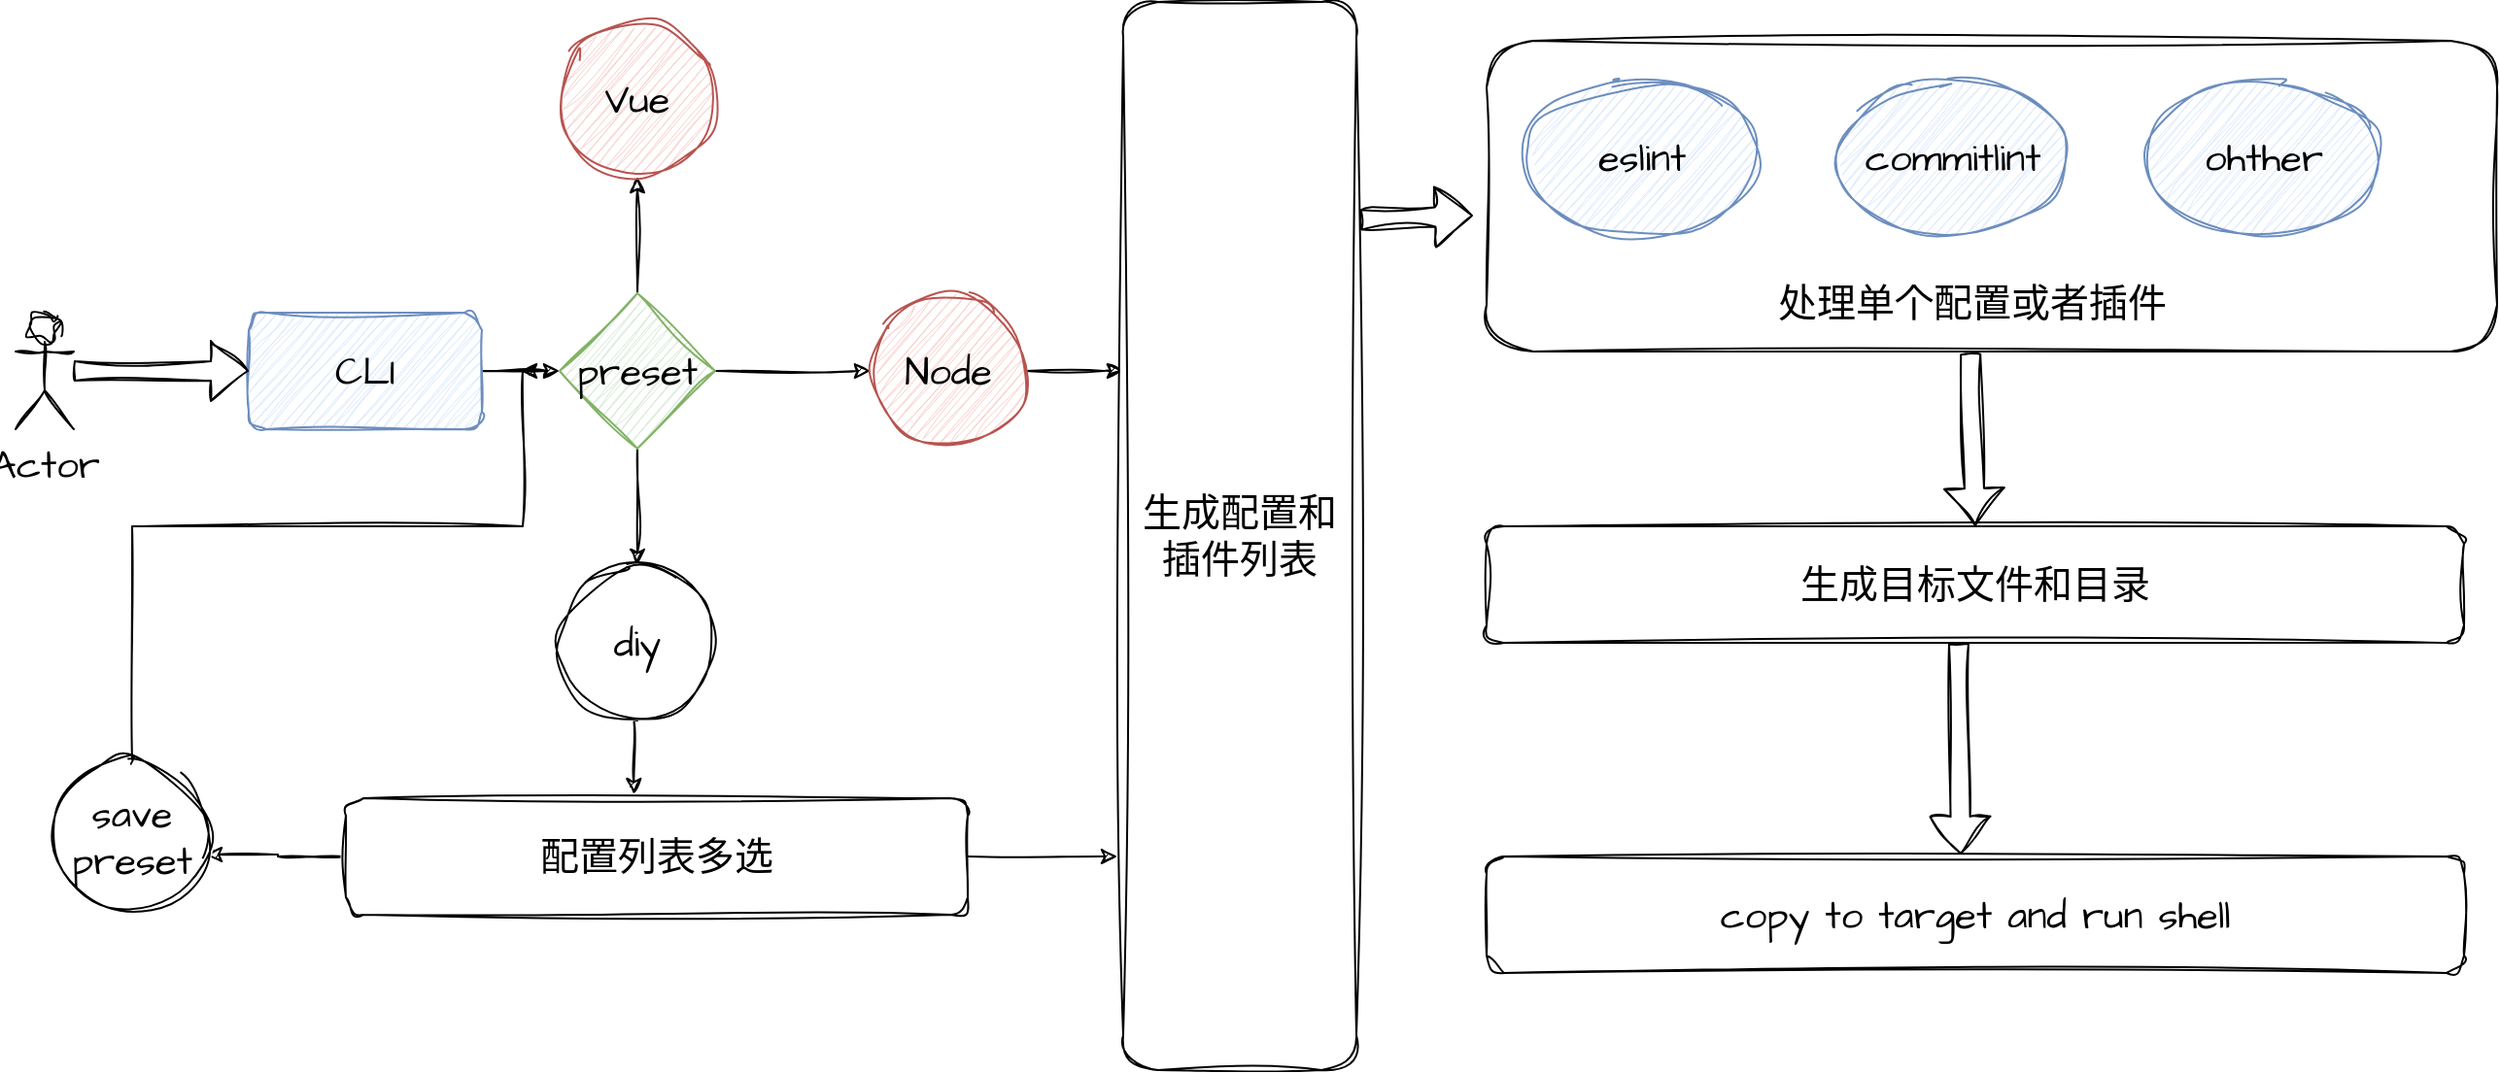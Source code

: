 <mxfile version="21.2.3" type="device">
  <diagram id="sZ_RF0B-qtOyqRWJKmrX" name="第 1 页">
    <mxGraphModel dx="1434" dy="750" grid="1" gridSize="10" guides="1" tooltips="1" connect="1" arrows="1" fold="1" page="1" pageScale="1" pageWidth="827" pageHeight="1169" background="#ffffff" math="0" shadow="0">
      <root>
        <mxCell id="0" />
        <mxCell id="1" parent="0" />
        <mxCell id="cZ2S4tiX9ya77SvHFUL8-15" style="edgeStyle=orthogonalEdgeStyle;rounded=0;sketch=1;hachureGap=4;jiggle=2;curveFitting=1;orthogonalLoop=1;jettySize=auto;html=1;exitX=1;exitY=0.5;exitDx=0;exitDy=0;fontFamily=Architects Daughter;fontSource=https%3A%2F%2Ffonts.googleapis.com%2Fcss%3Ffamily%3DArchitects%2BDaughter;fontSize=16;" edge="1" parent="1" source="3" target="cZ2S4tiX9ya77SvHFUL8-7">
          <mxGeometry relative="1" as="geometry" />
        </mxCell>
        <mxCell id="3" value="CLI" style="rounded=1;whiteSpace=wrap;html=1;sketch=1;hachureGap=4;jiggle=2;curveFitting=1;fontFamily=Architects Daughter;fontSource=https%3A%2F%2Ffonts.googleapis.com%2Fcss%3Ffamily%3DArchitects%2BDaughter;fontSize=20;fillColor=#dae8fc;strokeColor=#6c8ebf;" parent="1" vertex="1">
          <mxGeometry x="190" y="290" width="120" height="60" as="geometry" />
        </mxCell>
        <mxCell id="cZ2S4tiX9ya77SvHFUL8-3" value="Actor" style="shape=umlActor;verticalLabelPosition=bottom;verticalAlign=top;html=1;outlineConnect=0;sketch=1;hachureGap=4;jiggle=2;curveFitting=1;fontFamily=Architects Daughter;fontSource=https%3A%2F%2Ffonts.googleapis.com%2Fcss%3Ffamily%3DArchitects%2BDaughter;fontSize=20;" vertex="1" parent="1">
          <mxGeometry x="70" y="290" width="30" height="60" as="geometry" />
        </mxCell>
        <mxCell id="cZ2S4tiX9ya77SvHFUL8-5" value="" style="shape=flexArrow;endArrow=classic;html=1;rounded=0;sketch=1;hachureGap=4;jiggle=2;curveFitting=1;fontFamily=Architects Daughter;fontSource=https%3A%2F%2Ffonts.googleapis.com%2Fcss%3Ffamily%3DArchitects%2BDaughter;fontSize=16;entryX=0;entryY=0.5;entryDx=0;entryDy=0;" edge="1" parent="1" source="cZ2S4tiX9ya77SvHFUL8-3" target="3">
          <mxGeometry width="50" height="50" relative="1" as="geometry">
            <mxPoint x="120" y="350" as="sourcePoint" />
            <mxPoint x="170" y="310" as="targetPoint" />
          </mxGeometry>
        </mxCell>
        <mxCell id="cZ2S4tiX9ya77SvHFUL8-10" value="" style="edgeStyle=orthogonalEdgeStyle;rounded=0;sketch=1;hachureGap=4;jiggle=2;curveFitting=1;orthogonalLoop=1;jettySize=auto;html=1;fontFamily=Architects Daughter;fontSource=https%3A%2F%2Ffonts.googleapis.com%2Fcss%3Ffamily%3DArchitects%2BDaughter;fontSize=16;" edge="1" parent="1" source="cZ2S4tiX9ya77SvHFUL8-7" target="cZ2S4tiX9ya77SvHFUL8-9">
          <mxGeometry relative="1" as="geometry" />
        </mxCell>
        <mxCell id="cZ2S4tiX9ya77SvHFUL8-12" value="" style="edgeStyle=orthogonalEdgeStyle;rounded=0;sketch=1;hachureGap=4;jiggle=2;curveFitting=1;orthogonalLoop=1;jettySize=auto;html=1;fontFamily=Architects Daughter;fontSource=https%3A%2F%2Ffonts.googleapis.com%2Fcss%3Ffamily%3DArchitects%2BDaughter;fontSize=16;" edge="1" parent="1" source="cZ2S4tiX9ya77SvHFUL8-7" target="cZ2S4tiX9ya77SvHFUL8-11">
          <mxGeometry relative="1" as="geometry" />
        </mxCell>
        <mxCell id="cZ2S4tiX9ya77SvHFUL8-14" value="" style="edgeStyle=orthogonalEdgeStyle;rounded=0;sketch=1;hachureGap=4;jiggle=2;curveFitting=1;orthogonalLoop=1;jettySize=auto;html=1;fontFamily=Architects Daughter;fontSource=https%3A%2F%2Ffonts.googleapis.com%2Fcss%3Ffamily%3DArchitects%2BDaughter;fontSize=16;" edge="1" parent="1" source="cZ2S4tiX9ya77SvHFUL8-7" target="cZ2S4tiX9ya77SvHFUL8-13">
          <mxGeometry relative="1" as="geometry" />
        </mxCell>
        <mxCell id="cZ2S4tiX9ya77SvHFUL8-7" value="preset" style="rhombus;whiteSpace=wrap;html=1;sketch=1;hachureGap=4;jiggle=2;curveFitting=1;fontFamily=Architects Daughter;fontSource=https%3A%2F%2Ffonts.googleapis.com%2Fcss%3Ffamily%3DArchitects%2BDaughter;fontSize=20;fillColor=#d5e8d4;strokeColor=#82b366;" vertex="1" parent="1">
          <mxGeometry x="350" y="280" width="80" height="80" as="geometry" />
        </mxCell>
        <mxCell id="cZ2S4tiX9ya77SvHFUL8-9" value="Vue" style="ellipse;whiteSpace=wrap;html=1;fontSize=20;fontFamily=Architects Daughter;sketch=1;hachureGap=4;jiggle=2;curveFitting=1;fontSource=https%3A%2F%2Ffonts.googleapis.com%2Fcss%3Ffamily%3DArchitects%2BDaughter;fillColor=#f8cecc;strokeColor=#b85450;" vertex="1" parent="1">
          <mxGeometry x="350" y="140" width="80" height="80" as="geometry" />
        </mxCell>
        <mxCell id="cZ2S4tiX9ya77SvHFUL8-22" style="edgeStyle=orthogonalEdgeStyle;rounded=0;sketch=1;hachureGap=4;jiggle=2;curveFitting=1;orthogonalLoop=1;jettySize=auto;html=1;exitX=1;exitY=0.5;exitDx=0;exitDy=0;fontFamily=Architects Daughter;fontSource=https%3A%2F%2Ffonts.googleapis.com%2Fcss%3Ffamily%3DArchitects%2BDaughter;fontSize=16;" edge="1" parent="1" source="cZ2S4tiX9ya77SvHFUL8-11" target="cZ2S4tiX9ya77SvHFUL8-20">
          <mxGeometry relative="1" as="geometry">
            <Array as="points">
              <mxPoint x="630" y="320" />
              <mxPoint x="630" y="320" />
            </Array>
          </mxGeometry>
        </mxCell>
        <mxCell id="cZ2S4tiX9ya77SvHFUL8-11" value="Node" style="ellipse;whiteSpace=wrap;html=1;fontSize=20;fontFamily=Architects Daughter;sketch=1;hachureGap=4;jiggle=2;curveFitting=1;fontSource=https%3A%2F%2Ffonts.googleapis.com%2Fcss%3Ffamily%3DArchitects%2BDaughter;fillColor=#f8cecc;strokeColor=#b85450;" vertex="1" parent="1">
          <mxGeometry x="510" y="280" width="80" height="80" as="geometry" />
        </mxCell>
        <mxCell id="cZ2S4tiX9ya77SvHFUL8-19" style="edgeStyle=orthogonalEdgeStyle;rounded=0;sketch=1;hachureGap=4;jiggle=2;curveFitting=1;orthogonalLoop=1;jettySize=auto;html=1;exitX=0.5;exitY=1;exitDx=0;exitDy=0;entryX=0.463;entryY=-0.033;entryDx=0;entryDy=0;entryPerimeter=0;fontFamily=Architects Daughter;fontSource=https%3A%2F%2Ffonts.googleapis.com%2Fcss%3Ffamily%3DArchitects%2BDaughter;fontSize=16;" edge="1" parent="1" source="cZ2S4tiX9ya77SvHFUL8-13" target="cZ2S4tiX9ya77SvHFUL8-16">
          <mxGeometry relative="1" as="geometry" />
        </mxCell>
        <mxCell id="cZ2S4tiX9ya77SvHFUL8-13" value="diy" style="ellipse;whiteSpace=wrap;html=1;fontSize=20;fontFamily=Architects Daughter;sketch=1;hachureGap=4;jiggle=2;curveFitting=1;fontSource=https%3A%2F%2Ffonts.googleapis.com%2Fcss%3Ffamily%3DArchitects%2BDaughter;" vertex="1" parent="1">
          <mxGeometry x="350" y="420" width="80" height="80" as="geometry" />
        </mxCell>
        <mxCell id="cZ2S4tiX9ya77SvHFUL8-21" style="edgeStyle=orthogonalEdgeStyle;rounded=0;sketch=1;hachureGap=4;jiggle=2;curveFitting=1;orthogonalLoop=1;jettySize=auto;html=1;exitX=1;exitY=0.5;exitDx=0;exitDy=0;entryX=-0.025;entryY=0.8;entryDx=0;entryDy=0;entryPerimeter=0;fontFamily=Architects Daughter;fontSource=https%3A%2F%2Ffonts.googleapis.com%2Fcss%3Ffamily%3DArchitects%2BDaughter;fontSize=16;" edge="1" parent="1" source="cZ2S4tiX9ya77SvHFUL8-16" target="cZ2S4tiX9ya77SvHFUL8-20">
          <mxGeometry relative="1" as="geometry" />
        </mxCell>
        <mxCell id="cZ2S4tiX9ya77SvHFUL8-32" style="edgeStyle=orthogonalEdgeStyle;rounded=0;sketch=1;hachureGap=4;jiggle=2;curveFitting=1;orthogonalLoop=1;jettySize=auto;html=1;entryX=0.975;entryY=0.613;entryDx=0;entryDy=0;entryPerimeter=0;fontFamily=Architects Daughter;fontSource=https%3A%2F%2Ffonts.googleapis.com%2Fcss%3Ffamily%3DArchitects%2BDaughter;fontSize=16;" edge="1" parent="1" source="cZ2S4tiX9ya77SvHFUL8-16" target="cZ2S4tiX9ya77SvHFUL8-30">
          <mxGeometry relative="1" as="geometry" />
        </mxCell>
        <mxCell id="cZ2S4tiX9ya77SvHFUL8-16" value="配置列表多选" style="rounded=1;whiteSpace=wrap;html=1;sketch=1;hachureGap=4;jiggle=2;curveFitting=1;fontFamily=Architects Daughter;fontSource=https%3A%2F%2Ffonts.googleapis.com%2Fcss%3Ffamily%3DArchitects%2BDaughter;fontSize=20;glass=0;" vertex="1" parent="1">
          <mxGeometry x="240" y="540" width="320" height="60" as="geometry" />
        </mxCell>
        <mxCell id="cZ2S4tiX9ya77SvHFUL8-20" value="生成配置和插件列表" style="rounded=1;whiteSpace=wrap;html=1;sketch=1;hachureGap=4;jiggle=2;curveFitting=1;fontFamily=Architects Daughter;fontSource=https%3A%2F%2Ffonts.googleapis.com%2Fcss%3Ffamily%3DArchitects%2BDaughter;fontSize=20;" vertex="1" parent="1">
          <mxGeometry x="640" y="130" width="120" height="550" as="geometry" />
        </mxCell>
        <mxCell id="cZ2S4tiX9ya77SvHFUL8-25" value="" style="shape=flexArrow;endArrow=classic;html=1;rounded=0;sketch=1;hachureGap=4;jiggle=2;curveFitting=1;fontFamily=Architects Daughter;fontSource=https%3A%2F%2Ffonts.googleapis.com%2Fcss%3Ffamily%3DArchitects%2BDaughter;fontSize=16;exitX=1.017;exitY=0.204;exitDx=0;exitDy=0;exitPerimeter=0;" edge="1" parent="1" source="cZ2S4tiX9ya77SvHFUL8-20">
          <mxGeometry width="50" height="50" relative="1" as="geometry">
            <mxPoint x="780" y="430" as="sourcePoint" />
            <mxPoint x="820" y="240" as="targetPoint" />
          </mxGeometry>
        </mxCell>
        <mxCell id="cZ2S4tiX9ya77SvHFUL8-31" style="edgeStyle=orthogonalEdgeStyle;rounded=0;sketch=1;hachureGap=4;jiggle=2;curveFitting=1;orthogonalLoop=1;jettySize=auto;html=1;fontFamily=Architects Daughter;fontSource=https%3A%2F%2Ffonts.googleapis.com%2Fcss%3Ffamily%3DArchitects%2BDaughter;fontSize=16;" edge="1" parent="1" source="cZ2S4tiX9ya77SvHFUL8-30">
          <mxGeometry relative="1" as="geometry">
            <mxPoint x="330" y="320" as="targetPoint" />
            <Array as="points">
              <mxPoint x="130" y="400" />
              <mxPoint x="331" y="400" />
            </Array>
          </mxGeometry>
        </mxCell>
        <mxCell id="cZ2S4tiX9ya77SvHFUL8-30" value="save preset" style="ellipse;whiteSpace=wrap;html=1;aspect=fixed;sketch=1;hachureGap=4;jiggle=2;curveFitting=1;fontFamily=Architects Daughter;fontSource=https%3A%2F%2Ffonts.googleapis.com%2Fcss%3Ffamily%3DArchitects%2BDaughter;fontSize=20;" vertex="1" parent="1">
          <mxGeometry x="90" y="520" width="80" height="80" as="geometry" />
        </mxCell>
        <mxCell id="cZ2S4tiX9ya77SvHFUL8-33" value="" style="group" vertex="1" connectable="0" parent="1">
          <mxGeometry x="827" y="150" width="520" height="160" as="geometry" />
        </mxCell>
        <mxCell id="cZ2S4tiX9ya77SvHFUL8-24" value="" style="rounded=1;whiteSpace=wrap;html=1;sketch=1;hachureGap=4;jiggle=2;curveFitting=1;fontFamily=Architects Daughter;fontSource=https%3A%2F%2Ffonts.googleapis.com%2Fcss%3Ffamily%3DArchitects%2BDaughter;fontSize=20;movable=1;resizable=1;rotatable=1;deletable=1;editable=1;locked=0;connectable=1;container=0;" vertex="1" parent="cZ2S4tiX9ya77SvHFUL8-33">
          <mxGeometry width="520" height="160" as="geometry" />
        </mxCell>
        <mxCell id="cZ2S4tiX9ya77SvHFUL8-26" value="eslint" style="ellipse;whiteSpace=wrap;html=1;sketch=1;hachureGap=4;jiggle=2;curveFitting=1;fontFamily=Architects Daughter;fontSource=https%3A%2F%2Ffonts.googleapis.com%2Fcss%3Ffamily%3DArchitects%2BDaughter;fontSize=20;fillColor=#dae8fc;strokeColor=#6c8ebf;movable=0;resizable=0;rotatable=0;deletable=0;editable=0;locked=1;connectable=0;" vertex="1" parent="cZ2S4tiX9ya77SvHFUL8-33">
          <mxGeometry x="20" y="20" width="120" height="80" as="geometry" />
        </mxCell>
        <mxCell id="cZ2S4tiX9ya77SvHFUL8-27" value="commitlint" style="ellipse;whiteSpace=wrap;html=1;sketch=1;hachureGap=4;jiggle=2;curveFitting=1;fontFamily=Architects Daughter;fontSource=https%3A%2F%2Ffonts.googleapis.com%2Fcss%3Ffamily%3DArchitects%2BDaughter;fontSize=20;fillColor=#dae8fc;strokeColor=#6c8ebf;movable=0;resizable=0;rotatable=0;deletable=0;editable=0;locked=1;connectable=0;" vertex="1" parent="cZ2S4tiX9ya77SvHFUL8-33">
          <mxGeometry x="180" y="20" width="120" height="80" as="geometry" />
        </mxCell>
        <mxCell id="cZ2S4tiX9ya77SvHFUL8-28" value="ohther" style="ellipse;whiteSpace=wrap;html=1;sketch=1;hachureGap=4;jiggle=2;curveFitting=1;fontFamily=Architects Daughter;fontSource=https%3A%2F%2Ffonts.googleapis.com%2Fcss%3Ffamily%3DArchitects%2BDaughter;fontSize=20;fillColor=#dae8fc;strokeColor=#6c8ebf;movable=0;resizable=0;rotatable=0;deletable=0;editable=0;locked=1;connectable=0;" vertex="1" parent="cZ2S4tiX9ya77SvHFUL8-33">
          <mxGeometry x="340" y="20" width="120" height="80" as="geometry" />
        </mxCell>
        <mxCell id="cZ2S4tiX9ya77SvHFUL8-29" value="处理单个配置或者插件" style="text;html=1;strokeColor=none;fillColor=none;align=center;verticalAlign=middle;whiteSpace=wrap;rounded=0;fontSize=20;fontFamily=Architects Daughter;movable=0;resizable=0;rotatable=0;deletable=0;editable=0;locked=1;connectable=0;" vertex="1" parent="cZ2S4tiX9ya77SvHFUL8-33">
          <mxGeometry x="130" y="120" width="240" height="30" as="geometry" />
        </mxCell>
        <mxCell id="cZ2S4tiX9ya77SvHFUL8-34" value="生成目标文件和目录" style="rounded=1;whiteSpace=wrap;html=1;sketch=1;hachureGap=4;jiggle=2;curveFitting=1;fontFamily=Architects Daughter;fontSource=https%3A%2F%2Ffonts.googleapis.com%2Fcss%3Ffamily%3DArchitects%2BDaughter;fontSize=20;" vertex="1" parent="1">
          <mxGeometry x="827" y="400" width="503" height="60" as="geometry" />
        </mxCell>
        <mxCell id="cZ2S4tiX9ya77SvHFUL8-35" value="" style="shape=flexArrow;endArrow=classic;html=1;rounded=0;sketch=1;hachureGap=4;jiggle=2;curveFitting=1;fontFamily=Architects Daughter;fontSource=https%3A%2F%2Ffonts.googleapis.com%2Fcss%3Ffamily%3DArchitects%2BDaughter;fontSize=16;exitX=0.479;exitY=1.006;exitDx=0;exitDy=0;exitPerimeter=0;entryX=0.5;entryY=0;entryDx=0;entryDy=0;" edge="1" parent="1" source="cZ2S4tiX9ya77SvHFUL8-24" target="cZ2S4tiX9ya77SvHFUL8-34">
          <mxGeometry width="50" height="50" relative="1" as="geometry">
            <mxPoint x="1040" y="450" as="sourcePoint" />
            <mxPoint x="1090" y="400" as="targetPoint" />
          </mxGeometry>
        </mxCell>
        <mxCell id="cZ2S4tiX9ya77SvHFUL8-37" value="copy to target and run shell" style="rounded=1;whiteSpace=wrap;html=1;sketch=1;hachureGap=4;jiggle=2;curveFitting=1;fontFamily=Architects Daughter;fontSource=https%3A%2F%2Ffonts.googleapis.com%2Fcss%3Ffamily%3DArchitects%2BDaughter;fontSize=20;" vertex="1" parent="1">
          <mxGeometry x="827" y="570" width="503" height="60" as="geometry" />
        </mxCell>
        <mxCell id="cZ2S4tiX9ya77SvHFUL8-38" value="" style="shape=flexArrow;endArrow=classic;html=1;rounded=0;sketch=1;hachureGap=4;jiggle=2;curveFitting=1;fontFamily=Architects Daughter;fontSource=https%3A%2F%2Ffonts.googleapis.com%2Fcss%3Ffamily%3DArchitects%2BDaughter;fontSize=16;exitX=0.479;exitY=1.006;exitDx=0;exitDy=0;exitPerimeter=0;entryX=0.485;entryY=-0.017;entryDx=0;entryDy=0;entryPerimeter=0;" edge="1" parent="1" target="cZ2S4tiX9ya77SvHFUL8-37">
          <mxGeometry width="50" height="50" relative="1" as="geometry">
            <mxPoint x="1070" y="460" as="sourcePoint" />
            <mxPoint x="1073" y="549" as="targetPoint" />
          </mxGeometry>
        </mxCell>
      </root>
    </mxGraphModel>
  </diagram>
</mxfile>
